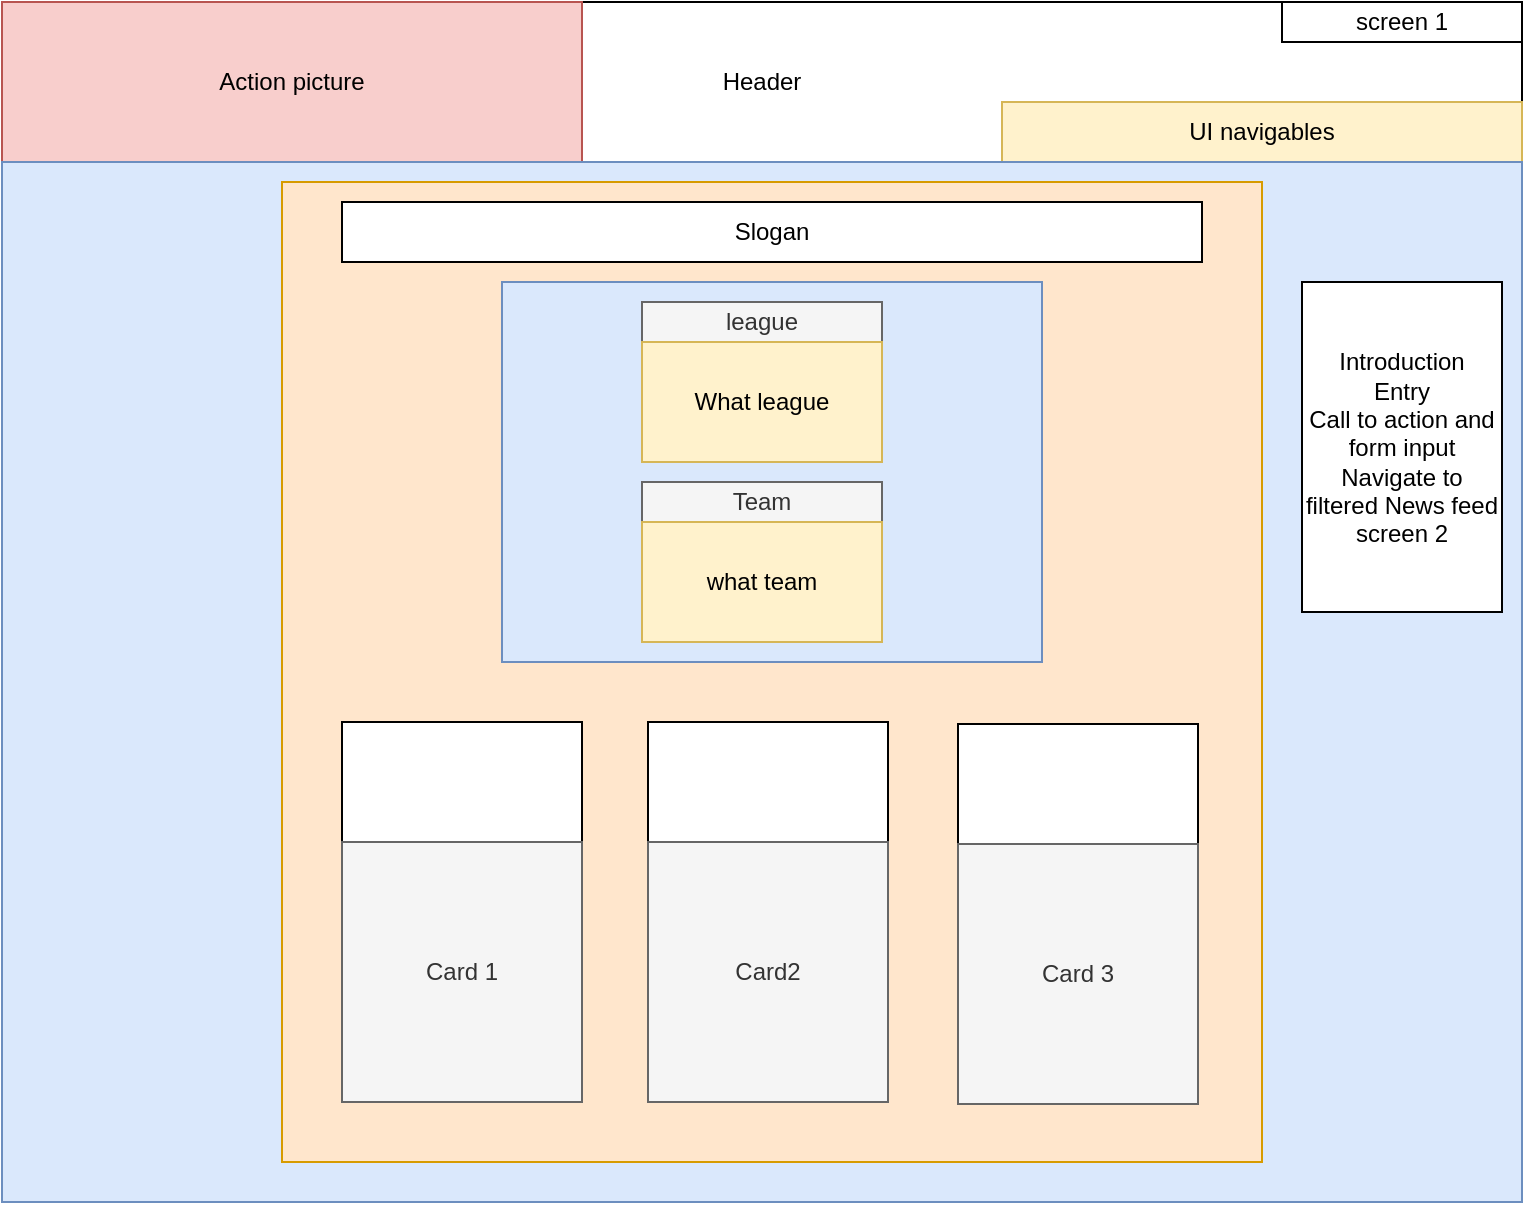 <mxfile version="16.1.2" type="device"><diagram id="G8SFoTfHdvku9Z6dI89M" name="Page-1"><mxGraphModel dx="1422" dy="679" grid="1" gridSize="10" guides="1" tooltips="1" connect="1" arrows="1" fold="1" page="1" pageScale="1" pageWidth="850" pageHeight="1100" math="0" shadow="0"><root><mxCell id="0"/><mxCell id="1" parent="0"/><mxCell id="-7ee_i18oR27W9-zmpeV-1" value="Header" style="rounded=0;whiteSpace=wrap;html=1;" vertex="1" parent="1"><mxGeometry x="40" y="40" width="760" height="80" as="geometry"/></mxCell><mxCell id="-7ee_i18oR27W9-zmpeV-2" value="UI navigables" style="rounded=0;whiteSpace=wrap;html=1;fillColor=#fff2cc;strokeColor=#d6b656;" vertex="1" parent="1"><mxGeometry x="540" y="90" width="260" height="30" as="geometry"/></mxCell><mxCell id="-7ee_i18oR27W9-zmpeV-4" value="Action picture" style="rounded=0;whiteSpace=wrap;html=1;fillColor=#f8cecc;strokeColor=#b85450;" vertex="1" parent="1"><mxGeometry x="40" y="40" width="290" height="80" as="geometry"/></mxCell><mxCell id="-7ee_i18oR27W9-zmpeV-6" value="" style="rounded=0;whiteSpace=wrap;html=1;fillColor=#dae8fc;strokeColor=#6c8ebf;" vertex="1" parent="1"><mxGeometry x="40" y="120" width="760" height="520" as="geometry"/></mxCell><mxCell id="-7ee_i18oR27W9-zmpeV-8" value="screen 1" style="rounded=0;whiteSpace=wrap;html=1;" vertex="1" parent="1"><mxGeometry x="680" y="40" width="120" height="20" as="geometry"/></mxCell><mxCell id="-7ee_i18oR27W9-zmpeV-9" value="" style="whiteSpace=wrap;html=1;aspect=fixed;fillColor=#ffe6cc;strokeColor=#d79b00;" vertex="1" parent="1"><mxGeometry x="180" y="130" width="490" height="490" as="geometry"/></mxCell><mxCell id="-7ee_i18oR27W9-zmpeV-10" value="" style="rounded=0;whiteSpace=wrap;html=1;fillColor=#dae8fc;strokeColor=#6c8ebf;" vertex="1" parent="1"><mxGeometry x="290" y="180" width="270" height="190" as="geometry"/></mxCell><mxCell id="-7ee_i18oR27W9-zmpeV-11" value="card1" style="rounded=0;whiteSpace=wrap;html=1;" vertex="1" parent="1"><mxGeometry x="210" y="400" width="120" height="190" as="geometry"/></mxCell><mxCell id="-7ee_i18oR27W9-zmpeV-13" value="" style="rounded=0;whiteSpace=wrap;html=1;" vertex="1" parent="1"><mxGeometry x="363" y="400" width="120" height="190" as="geometry"/></mxCell><mxCell id="-7ee_i18oR27W9-zmpeV-14" value="" style="rounded=0;whiteSpace=wrap;html=1;" vertex="1" parent="1"><mxGeometry x="360" y="300" width="120" height="60" as="geometry"/></mxCell><mxCell id="-7ee_i18oR27W9-zmpeV-15" value="Team" style="rounded=0;whiteSpace=wrap;html=1;fillColor=#f5f5f5;fontColor=#333333;strokeColor=#666666;" vertex="1" parent="1"><mxGeometry x="360" y="280" width="120" height="20" as="geometry"/></mxCell><mxCell id="-7ee_i18oR27W9-zmpeV-17" value="" style="rounded=0;whiteSpace=wrap;html=1;" vertex="1" parent="1"><mxGeometry x="360" y="300" width="120" height="60" as="geometry"/></mxCell><mxCell id="-7ee_i18oR27W9-zmpeV-18" value="league" style="rounded=0;whiteSpace=wrap;html=1;fillColor=#f5f5f5;fontColor=#333333;strokeColor=#666666;" vertex="1" parent="1"><mxGeometry x="360" y="190" width="120" height="20" as="geometry"/></mxCell><mxCell id="-7ee_i18oR27W9-zmpeV-19" value="what team" style="rounded=0;whiteSpace=wrap;html=1;fillColor=#fff2cc;strokeColor=#d6b656;" vertex="1" parent="1"><mxGeometry x="360" y="300" width="120" height="60" as="geometry"/></mxCell><mxCell id="-7ee_i18oR27W9-zmpeV-20" value="What league" style="rounded=0;whiteSpace=wrap;html=1;fillColor=#fff2cc;strokeColor=#d6b656;" vertex="1" parent="1"><mxGeometry x="360" y="210" width="120" height="60" as="geometry"/></mxCell><mxCell id="-7ee_i18oR27W9-zmpeV-21" value="Slogan" style="rounded=0;whiteSpace=wrap;html=1;" vertex="1" parent="1"><mxGeometry x="210" y="140" width="430" height="30" as="geometry"/></mxCell><mxCell id="-7ee_i18oR27W9-zmpeV-22" value="Card 1" style="rounded=0;whiteSpace=wrap;html=1;fillColor=#f5f5f5;fontColor=#333333;strokeColor=#666666;" vertex="1" parent="1"><mxGeometry x="210" y="460" width="120" height="130" as="geometry"/></mxCell><mxCell id="-7ee_i18oR27W9-zmpeV-23" value="Card2" style="rounded=0;whiteSpace=wrap;html=1;fillColor=#f5f5f5;fontColor=#333333;strokeColor=#666666;" vertex="1" parent="1"><mxGeometry x="363" y="460" width="120" height="130" as="geometry"/></mxCell><mxCell id="-7ee_i18oR27W9-zmpeV-25" value="" style="rounded=0;whiteSpace=wrap;html=1;" vertex="1" parent="1"><mxGeometry x="518" y="401" width="120" height="190" as="geometry"/></mxCell><mxCell id="-7ee_i18oR27W9-zmpeV-26" value="Card 3" style="rounded=0;whiteSpace=wrap;html=1;fillColor=#f5f5f5;fontColor=#333333;strokeColor=#666666;" vertex="1" parent="1"><mxGeometry x="518" y="461" width="120" height="130" as="geometry"/></mxCell><mxCell id="-7ee_i18oR27W9-zmpeV-27" value="&lt;span&gt;Introduction&lt;/span&gt;&lt;br&gt;&lt;span&gt;Entry&lt;/span&gt;&lt;br&gt;&lt;span&gt;Call to action and form input&lt;/span&gt;&lt;br&gt;&lt;span&gt;Navigate to filtered News feed screen 2&lt;/span&gt;" style="rounded=0;whiteSpace=wrap;html=1;" vertex="1" parent="1"><mxGeometry x="690" y="180" width="100" height="165" as="geometry"/></mxCell></root></mxGraphModel></diagram></mxfile>